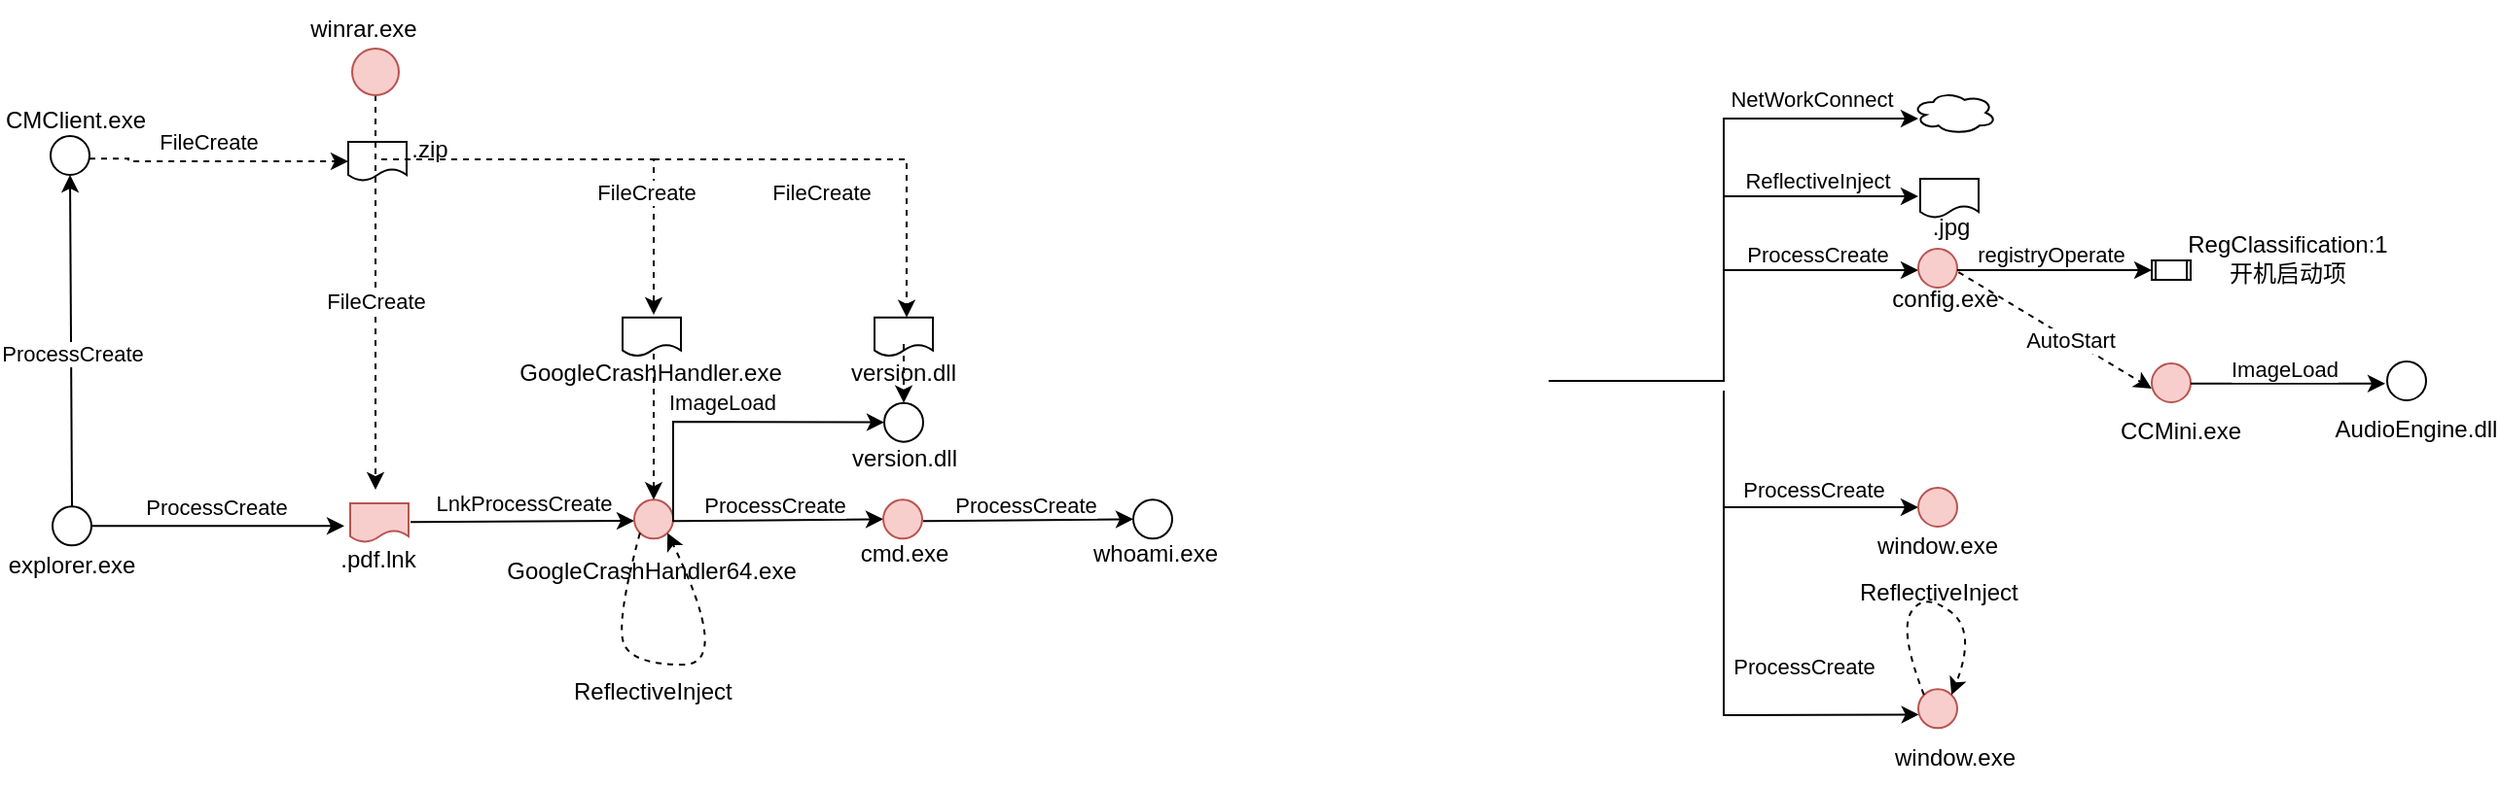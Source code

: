 <mxfile version="24.7.8">
  <diagram name="第 1 页" id="SR7Mx1iXq0hMhCt4xMcP">
    <mxGraphModel dx="1036" dy="457" grid="1" gridSize="10" guides="1" tooltips="1" connect="1" arrows="1" fold="1" page="1" pageScale="1" pageWidth="827" pageHeight="1169" math="0" shadow="0">
      <root>
        <mxCell id="0" />
        <mxCell id="1" parent="0" />
        <mxCell id="mIczdSF7pU9idGy3gyyG-1" value="" style="ellipse;whiteSpace=wrap;html=1;aspect=fixed;" vertex="1" parent="1">
          <mxGeometry x="141" y="358.67" width="20" height="20" as="geometry" />
        </mxCell>
        <mxCell id="mIczdSF7pU9idGy3gyyG-2" value="" style="endArrow=classic;html=1;rounded=0;exitX=1;exitY=0.5;exitDx=0;exitDy=0;" edge="1" parent="1" source="mIczdSF7pU9idGy3gyyG-1">
          <mxGeometry width="50" height="50" relative="1" as="geometry">
            <mxPoint x="391" y="353.67" as="sourcePoint" />
            <mxPoint x="291" y="368.67" as="targetPoint" />
          </mxGeometry>
        </mxCell>
        <mxCell id="mIczdSF7pU9idGy3gyyG-3" value="ProcessCreate" style="edgeLabel;html=1;align=center;verticalAlign=middle;resizable=0;points=[];" vertex="1" connectable="0" parent="mIczdSF7pU9idGy3gyyG-2">
          <mxGeometry x="-0.16" y="3" relative="1" as="geometry">
            <mxPoint x="9" y="-7" as="offset" />
          </mxGeometry>
        </mxCell>
        <mxCell id="mIczdSF7pU9idGy3gyyG-5" value="" style="endArrow=classic;html=1;rounded=0;entryX=0;entryY=0.5;entryDx=0;entryDy=0;" edge="1" parent="1" target="mIczdSF7pU9idGy3gyyG-9">
          <mxGeometry width="50" height="50" relative="1" as="geometry">
            <mxPoint x="1000" y="299" as="sourcePoint" />
            <mxPoint x="1048" y="449" as="targetPoint" />
            <Array as="points">
              <mxPoint x="1000" y="359" />
            </Array>
          </mxGeometry>
        </mxCell>
        <mxCell id="mIczdSF7pU9idGy3gyyG-6" value="ProcessCreate" style="edgeLabel;html=1;align=center;verticalAlign=middle;resizable=0;points=[];" vertex="1" connectable="0" parent="mIczdSF7pU9idGy3gyyG-5">
          <mxGeometry x="-0.16" y="3" relative="1" as="geometry">
            <mxPoint x="39" y="-6" as="offset" />
          </mxGeometry>
        </mxCell>
        <mxCell id="mIczdSF7pU9idGy3gyyG-7" value="explorer.exe" style="text;strokeColor=none;align=center;fillColor=none;html=1;verticalAlign=middle;whiteSpace=wrap;rounded=0;" vertex="1" parent="1">
          <mxGeometry x="121" y="373.67" width="60" height="30" as="geometry" />
        </mxCell>
        <mxCell id="mIczdSF7pU9idGy3gyyG-9" value="" style="ellipse;whiteSpace=wrap;html=1;aspect=fixed;fillColor=#f8cecc;strokeColor=#b85450;" vertex="1" parent="1">
          <mxGeometry x="1100" y="349" width="20" height="20" as="geometry" />
        </mxCell>
        <mxCell id="mIczdSF7pU9idGy3gyyG-10" value="window.exe" style="text;strokeColor=none;align=center;fillColor=none;html=1;verticalAlign=middle;whiteSpace=wrap;rounded=0;" vertex="1" parent="1">
          <mxGeometry x="1080" y="364" width="60" height="30" as="geometry" />
        </mxCell>
        <mxCell id="mIczdSF7pU9idGy3gyyG-11" value="" style="endArrow=classic;html=1;rounded=0;exitX=0.5;exitY=0;exitDx=0;exitDy=0;entryX=0.5;entryY=1;entryDx=0;entryDy=0;" edge="1" parent="1" source="mIczdSF7pU9idGy3gyyG-1" target="mIczdSF7pU9idGy3gyyG-13">
          <mxGeometry width="50" height="50" relative="1" as="geometry">
            <mxPoint x="150" y="274.17" as="sourcePoint" />
            <mxPoint x="150" y="190" as="targetPoint" />
          </mxGeometry>
        </mxCell>
        <mxCell id="mIczdSF7pU9idGy3gyyG-12" value="ProcessCreate" style="edgeLabel;html=1;align=center;verticalAlign=middle;resizable=0;points=[];" vertex="1" connectable="0" parent="mIczdSF7pU9idGy3gyyG-11">
          <mxGeometry x="-0.16" y="3" relative="1" as="geometry">
            <mxPoint x="3" y="-7" as="offset" />
          </mxGeometry>
        </mxCell>
        <mxCell id="mIczdSF7pU9idGy3gyyG-13" value="" style="ellipse;whiteSpace=wrap;html=1;aspect=fixed;" vertex="1" parent="1">
          <mxGeometry x="140" y="168" width="20" height="20" as="geometry" />
        </mxCell>
        <mxCell id="mIczdSF7pU9idGy3gyyG-14" value="CMClient.exe" style="text;strokeColor=none;align=center;fillColor=none;html=1;verticalAlign=middle;whiteSpace=wrap;rounded=0;" vertex="1" parent="1">
          <mxGeometry x="123" y="145" width="60" height="30" as="geometry" />
        </mxCell>
        <mxCell id="mIczdSF7pU9idGy3gyyG-15" value="" style="endArrow=classic;html=1;rounded=0;exitX=1;exitY=0.5;exitDx=0;exitDy=0;edgeStyle=elbowEdgeStyle;dashed=1;entryX=0;entryY=0.5;entryDx=0;entryDy=0;" edge="1" parent="1" target="mIczdSF7pU9idGy3gyyG-17">
          <mxGeometry width="50" height="50" relative="1" as="geometry">
            <mxPoint x="160" y="179.58" as="sourcePoint" />
            <mxPoint x="210" y="120" as="targetPoint" />
            <Array as="points">
              <mxPoint x="180" y="180" />
            </Array>
          </mxGeometry>
        </mxCell>
        <mxCell id="mIczdSF7pU9idGy3gyyG-16" value="FileCreate" style="edgeLabel;html=1;align=center;verticalAlign=middle;resizable=0;points=[];" vertex="1" connectable="0" parent="mIczdSF7pU9idGy3gyyG-15">
          <mxGeometry x="-0.16" y="3" relative="1" as="geometry">
            <mxPoint x="6" y="-7" as="offset" />
          </mxGeometry>
        </mxCell>
        <mxCell id="mIczdSF7pU9idGy3gyyG-17" value="" style="shape=document;whiteSpace=wrap;html=1;boundedLbl=1;" vertex="1" parent="1">
          <mxGeometry x="293" y="171" width="30" height="20" as="geometry" />
        </mxCell>
        <mxCell id="mIczdSF7pU9idGy3gyyG-18" value=".zip" style="text;strokeColor=none;align=center;fillColor=none;html=1;verticalAlign=middle;whiteSpace=wrap;rounded=0;" vertex="1" parent="1">
          <mxGeometry x="305" y="160" width="60" height="30" as="geometry" />
        </mxCell>
        <mxCell id="mIczdSF7pU9idGy3gyyG-19" value="" style="endArrow=classic;html=1;rounded=0;exitX=0.5;exitY=1;exitDx=0;exitDy=0;edgeStyle=elbowEdgeStyle;dashed=1;" edge="1" parent="1" source="mIczdSF7pU9idGy3gyyG-21">
          <mxGeometry width="50" height="50" relative="1" as="geometry">
            <mxPoint x="241.34" y="194.66" as="sourcePoint" />
            <mxPoint x="307" y="350" as="targetPoint" />
            <Array as="points">
              <mxPoint x="307" y="212" />
            </Array>
          </mxGeometry>
        </mxCell>
        <mxCell id="mIczdSF7pU9idGy3gyyG-20" value="FileCreate" style="edgeLabel;html=1;align=center;verticalAlign=middle;resizable=0;points=[];" vertex="1" connectable="0" parent="mIczdSF7pU9idGy3gyyG-19">
          <mxGeometry x="-0.16" y="3" relative="1" as="geometry">
            <mxPoint x="-3" y="20" as="offset" />
          </mxGeometry>
        </mxCell>
        <mxCell id="mIczdSF7pU9idGy3gyyG-21" value="" style="ellipse;whiteSpace=wrap;html=1;aspect=fixed;fillColor=#f8cecc;strokeColor=#b85450;" vertex="1" parent="1">
          <mxGeometry x="295" y="123" width="24" height="24" as="geometry" />
        </mxCell>
        <mxCell id="mIczdSF7pU9idGy3gyyG-22" value="winrar.exe" style="text;strokeColor=none;align=center;fillColor=none;html=1;verticalAlign=middle;whiteSpace=wrap;rounded=0;" vertex="1" parent="1">
          <mxGeometry x="271" y="98" width="60" height="30" as="geometry" />
        </mxCell>
        <mxCell id="mIczdSF7pU9idGy3gyyG-23" value="" style="endArrow=classic;html=1;rounded=0;entryX=0.339;entryY=-0.066;entryDx=0;entryDy=0;entryPerimeter=0;" edge="1" parent="1">
          <mxGeometry width="50" height="50" relative="1" as="geometry">
            <mxPoint x="1000" y="359" as="sourcePoint" />
            <mxPoint x="1100.34" y="465.69" as="targetPoint" />
            <Array as="points">
              <mxPoint x="1000" y="466" />
            </Array>
          </mxGeometry>
        </mxCell>
        <mxCell id="mIczdSF7pU9idGy3gyyG-24" value="ProcessCreate" style="edgeLabel;html=1;align=center;verticalAlign=middle;resizable=0;points=[];" vertex="1" connectable="0" parent="mIczdSF7pU9idGy3gyyG-23">
          <mxGeometry x="-0.16" y="3" relative="1" as="geometry">
            <mxPoint x="38" y="-5" as="offset" />
          </mxGeometry>
        </mxCell>
        <mxCell id="mIczdSF7pU9idGy3gyyG-25" value="" style="endArrow=classic;html=1;rounded=0;exitX=1;exitY=0.5;exitDx=0;exitDy=0;" edge="1" parent="1">
          <mxGeometry width="50" height="50" relative="1" as="geometry">
            <mxPoint x="910" y="294" as="sourcePoint" />
            <mxPoint x="1100" y="159" as="targetPoint" />
            <Array as="points">
              <mxPoint x="1000" y="294" />
              <mxPoint x="1000" y="159" />
            </Array>
          </mxGeometry>
        </mxCell>
        <mxCell id="mIczdSF7pU9idGy3gyyG-26" value="NetWorkConnect" style="edgeLabel;html=1;align=center;verticalAlign=middle;resizable=0;points=[];" vertex="1" connectable="0" parent="mIczdSF7pU9idGy3gyyG-25">
          <mxGeometry x="0.083" y="3" relative="1" as="geometry">
            <mxPoint x="48" y="-59" as="offset" />
          </mxGeometry>
        </mxCell>
        <mxCell id="mIczdSF7pU9idGy3gyyG-27" value="" style="ellipse;shape=cloud;whiteSpace=wrap;html=1;" vertex="1" parent="1">
          <mxGeometry x="1097" y="145" width="43" height="22" as="geometry" />
        </mxCell>
        <mxCell id="mIczdSF7pU9idGy3gyyG-28" value="" style="endArrow=classic;html=1;rounded=0;" edge="1" parent="1">
          <mxGeometry width="50" height="50" relative="1" as="geometry">
            <mxPoint x="1000" y="199" as="sourcePoint" />
            <mxPoint x="1100" y="199" as="targetPoint" />
          </mxGeometry>
        </mxCell>
        <mxCell id="mIczdSF7pU9idGy3gyyG-29" value="ReflectiveInject" style="edgeLabel;html=1;align=center;verticalAlign=middle;resizable=0;points=[];" vertex="1" connectable="0" parent="mIczdSF7pU9idGy3gyyG-28">
          <mxGeometry x="0.152" y="-2" relative="1" as="geometry">
            <mxPoint x="-10" y="-10" as="offset" />
          </mxGeometry>
        </mxCell>
        <mxCell id="mIczdSF7pU9idGy3gyyG-30" value="" style="shape=document;whiteSpace=wrap;html=1;boundedLbl=1;" vertex="1" parent="1">
          <mxGeometry x="1101" y="190" width="30" height="20" as="geometry" />
        </mxCell>
        <mxCell id="mIczdSF7pU9idGy3gyyG-31" value=".jpg" style="text;strokeColor=none;align=center;fillColor=none;html=1;verticalAlign=middle;whiteSpace=wrap;rounded=0;" vertex="1" parent="1">
          <mxGeometry x="1087" y="200" width="60" height="30" as="geometry" />
        </mxCell>
        <mxCell id="mIczdSF7pU9idGy3gyyG-32" value="" style="endArrow=classic;html=1;rounded=0;" edge="1" parent="1">
          <mxGeometry width="50" height="50" relative="1" as="geometry">
            <mxPoint x="1000" y="237" as="sourcePoint" />
            <mxPoint x="1100" y="237" as="targetPoint" />
          </mxGeometry>
        </mxCell>
        <mxCell id="mIczdSF7pU9idGy3gyyG-33" value="ProcessCreate" style="edgeLabel;html=1;align=center;verticalAlign=middle;resizable=0;points=[];" vertex="1" connectable="0" parent="mIczdSF7pU9idGy3gyyG-32">
          <mxGeometry x="0.152" y="-2" relative="1" as="geometry">
            <mxPoint x="-10" y="-10" as="offset" />
          </mxGeometry>
        </mxCell>
        <mxCell id="mIczdSF7pU9idGy3gyyG-34" value="config.exe" style="text;strokeColor=none;align=center;fillColor=none;html=1;verticalAlign=middle;whiteSpace=wrap;rounded=0;" vertex="1" parent="1">
          <mxGeometry x="1084" y="237" width="60" height="30" as="geometry" />
        </mxCell>
        <mxCell id="mIczdSF7pU9idGy3gyyG-35" value="" style="ellipse;whiteSpace=wrap;html=1;aspect=fixed;fillColor=#f8cecc;strokeColor=#b85450;" vertex="1" parent="1">
          <mxGeometry x="1100" y="226" width="20" height="20" as="geometry" />
        </mxCell>
        <mxCell id="mIczdSF7pU9idGy3gyyG-36" value="" style="endArrow=classic;html=1;rounded=0;" edge="1" parent="1">
          <mxGeometry width="50" height="50" relative="1" as="geometry">
            <mxPoint x="1120" y="237" as="sourcePoint" />
            <mxPoint x="1220" y="237" as="targetPoint" />
          </mxGeometry>
        </mxCell>
        <mxCell id="mIczdSF7pU9idGy3gyyG-37" value="registryOperate" style="edgeLabel;html=1;align=center;verticalAlign=middle;resizable=0;points=[];" vertex="1" connectable="0" parent="mIczdSF7pU9idGy3gyyG-36">
          <mxGeometry x="0.152" y="-2" relative="1" as="geometry">
            <mxPoint x="-10" y="-10" as="offset" />
          </mxGeometry>
        </mxCell>
        <mxCell id="mIczdSF7pU9idGy3gyyG-38" value="RegClassification:1&lt;br&gt;开机启动项" style="text;strokeColor=none;align=center;fillColor=none;html=1;verticalAlign=middle;whiteSpace=wrap;rounded=0;" vertex="1" parent="1">
          <mxGeometry x="1252" y="216" width="76" height="30" as="geometry" />
        </mxCell>
        <mxCell id="mIczdSF7pU9idGy3gyyG-39" value="" style="shape=process;whiteSpace=wrap;html=1;backgroundOutline=1;" vertex="1" parent="1">
          <mxGeometry x="1220" y="232" width="20" height="10" as="geometry" />
        </mxCell>
        <mxCell id="mIczdSF7pU9idGy3gyyG-40" value="" style="endArrow=classic;html=1;rounded=0;exitX=0.611;exitY=0.035;exitDx=0;exitDy=0;exitPerimeter=0;dashed=1;" edge="1" parent="1" source="mIczdSF7pU9idGy3gyyG-34">
          <mxGeometry width="50" height="50" relative="1" as="geometry">
            <mxPoint x="1120" y="298" as="sourcePoint" />
            <mxPoint x="1220" y="298" as="targetPoint" />
          </mxGeometry>
        </mxCell>
        <mxCell id="mIczdSF7pU9idGy3gyyG-41" value="AutoStart" style="edgeLabel;html=1;align=center;verticalAlign=middle;resizable=0;points=[];" vertex="1" connectable="0" parent="mIczdSF7pU9idGy3gyyG-40">
          <mxGeometry x="0.152" y="-2" relative="1" as="geometry">
            <mxPoint x="1" y="-2" as="offset" />
          </mxGeometry>
        </mxCell>
        <mxCell id="mIczdSF7pU9idGy3gyyG-42" value="CCMini.exe" style="text;strokeColor=none;align=center;fillColor=none;html=1;verticalAlign=middle;whiteSpace=wrap;rounded=0;" vertex="1" parent="1">
          <mxGeometry x="1197" y="305" width="76" height="30" as="geometry" />
        </mxCell>
        <mxCell id="mIczdSF7pU9idGy3gyyG-43" value="" style="ellipse;whiteSpace=wrap;html=1;aspect=fixed;fillColor=#f8cecc;strokeColor=#b85450;" vertex="1" parent="1">
          <mxGeometry x="1220" y="285" width="20" height="20" as="geometry" />
        </mxCell>
        <mxCell id="mIczdSF7pU9idGy3gyyG-44" value="" style="endArrow=classic;html=1;rounded=0;" edge="1" parent="1">
          <mxGeometry width="50" height="50" relative="1" as="geometry">
            <mxPoint x="1240" y="295.43" as="sourcePoint" />
            <mxPoint x="1340" y="295.43" as="targetPoint" />
          </mxGeometry>
        </mxCell>
        <mxCell id="mIczdSF7pU9idGy3gyyG-45" value="ImageLoad" style="edgeLabel;html=1;align=center;verticalAlign=middle;resizable=0;points=[];" vertex="1" connectable="0" parent="mIczdSF7pU9idGy3gyyG-44">
          <mxGeometry x="0.152" y="-2" relative="1" as="geometry">
            <mxPoint x="-10" y="-10" as="offset" />
          </mxGeometry>
        </mxCell>
        <mxCell id="mIczdSF7pU9idGy3gyyG-46" value="AudioEngine.dll" style="text;strokeColor=none;align=center;fillColor=none;html=1;verticalAlign=middle;whiteSpace=wrap;rounded=0;" vertex="1" parent="1">
          <mxGeometry x="1318" y="304" width="76" height="30" as="geometry" />
        </mxCell>
        <mxCell id="mIczdSF7pU9idGy3gyyG-47" value="" style="ellipse;whiteSpace=wrap;html=1;aspect=fixed;" vertex="1" parent="1">
          <mxGeometry x="1341" y="284" width="20" height="20" as="geometry" />
        </mxCell>
        <mxCell id="mIczdSF7pU9idGy3gyyG-48" value="" style="ellipse;whiteSpace=wrap;html=1;aspect=fixed;fillColor=#f8cecc;strokeColor=#b85450;" vertex="1" parent="1">
          <mxGeometry x="1100" y="452.67" width="20" height="20" as="geometry" />
        </mxCell>
        <mxCell id="mIczdSF7pU9idGy3gyyG-49" value="window.exe" style="text;strokeColor=none;align=center;fillColor=none;html=1;verticalAlign=middle;whiteSpace=wrap;rounded=0;" vertex="1" parent="1">
          <mxGeometry x="1088.5" y="472.67" width="60" height="30" as="geometry" />
        </mxCell>
        <mxCell id="mIczdSF7pU9idGy3gyyG-50" value="" style="curved=1;endArrow=classic;html=1;rounded=0;exitX=0;exitY=0;exitDx=0;exitDy=0;entryX=1;entryY=0;entryDx=0;entryDy=0;dashed=1;" edge="1" parent="1" source="mIczdSF7pU9idGy3gyyG-48" target="mIczdSF7pU9idGy3gyyG-48">
          <mxGeometry width="50" height="50" relative="1" as="geometry">
            <mxPoint x="1070" y="412.67" as="sourcePoint" />
            <mxPoint x="1120" y="362.67" as="targetPoint" />
            <Array as="points">
              <mxPoint x="1090" y="422.67" />
              <mxPoint x="1103" y="402.67" />
              <mxPoint x="1130" y="422.67" />
            </Array>
          </mxGeometry>
        </mxCell>
        <mxCell id="mIczdSF7pU9idGy3gyyG-51" value="ReflectiveInject" style="text;whiteSpace=wrap;" vertex="1" parent="1">
          <mxGeometry x="1068" y="388.67" width="90" height="20" as="geometry" />
        </mxCell>
        <mxCell id="mIczdSF7pU9idGy3gyyG-52" value="" style="shape=document;whiteSpace=wrap;html=1;boundedLbl=1;fillColor=#f8cecc;strokeColor=#b85450;" vertex="1" parent="1">
          <mxGeometry x="294" y="357" width="30" height="20" as="geometry" />
        </mxCell>
        <mxCell id="mIczdSF7pU9idGy3gyyG-53" value=".pdf.lnk" style="text;strokeColor=none;align=center;fillColor=none;html=1;verticalAlign=middle;whiteSpace=wrap;rounded=0;" vertex="1" parent="1">
          <mxGeometry x="260" y="370.67" width="97" height="30" as="geometry" />
        </mxCell>
        <mxCell id="mIczdSF7pU9idGy3gyyG-74" value="" style="endArrow=classic;html=1;rounded=0;edgeStyle=elbowEdgeStyle;dashed=1;" edge="1" parent="1">
          <mxGeometry width="50" height="50" relative="1" as="geometry">
            <mxPoint x="310" y="180" as="sourcePoint" />
            <mxPoint x="450" y="260" as="targetPoint" />
            <Array as="points">
              <mxPoint x="450" y="180" />
            </Array>
          </mxGeometry>
        </mxCell>
        <mxCell id="mIczdSF7pU9idGy3gyyG-75" value="FileCreate" style="edgeLabel;html=1;align=center;verticalAlign=middle;resizable=0;points=[];" vertex="1" connectable="0" parent="mIczdSF7pU9idGy3gyyG-74">
          <mxGeometry x="-0.16" y="3" relative="1" as="geometry">
            <mxPoint x="43" y="20" as="offset" />
          </mxGeometry>
        </mxCell>
        <mxCell id="mIczdSF7pU9idGy3gyyG-76" value="" style="shape=document;whiteSpace=wrap;html=1;boundedLbl=1;" vertex="1" parent="1">
          <mxGeometry x="434" y="261.33" width="30" height="20" as="geometry" />
        </mxCell>
        <mxCell id="mIczdSF7pU9idGy3gyyG-77" value="GoogleCrashHandler.exe" style="text;strokeColor=none;align=center;fillColor=none;html=1;verticalAlign=middle;whiteSpace=wrap;rounded=0;" vertex="1" parent="1">
          <mxGeometry x="400" y="275" width="97" height="30" as="geometry" />
        </mxCell>
        <mxCell id="mIczdSF7pU9idGy3gyyG-82" value="" style="endArrow=classic;html=1;rounded=0;edgeStyle=elbowEdgeStyle;dashed=1;" edge="1" parent="1">
          <mxGeometry width="50" height="50" relative="1" as="geometry">
            <mxPoint x="450" y="180" as="sourcePoint" />
            <mxPoint x="580" y="261.33" as="targetPoint" />
            <Array as="points">
              <mxPoint x="580" y="181.33" />
            </Array>
          </mxGeometry>
        </mxCell>
        <mxCell id="mIczdSF7pU9idGy3gyyG-83" value="FileCreate" style="edgeLabel;html=1;align=center;verticalAlign=middle;resizable=0;points=[];" vertex="1" connectable="0" parent="mIczdSF7pU9idGy3gyyG-82">
          <mxGeometry x="-0.16" y="3" relative="1" as="geometry">
            <mxPoint x="-3" y="20" as="offset" />
          </mxGeometry>
        </mxCell>
        <mxCell id="mIczdSF7pU9idGy3gyyG-84" value="" style="shape=document;whiteSpace=wrap;html=1;boundedLbl=1;" vertex="1" parent="1">
          <mxGeometry x="563.5" y="261.33" width="30" height="20" as="geometry" />
        </mxCell>
        <mxCell id="mIczdSF7pU9idGy3gyyG-85" value="version.dll" style="text;strokeColor=none;align=center;fillColor=none;html=1;verticalAlign=middle;whiteSpace=wrap;rounded=0;" vertex="1" parent="1">
          <mxGeometry x="530" y="275" width="97" height="30" as="geometry" />
        </mxCell>
        <mxCell id="mIczdSF7pU9idGy3gyyG-88" value="" style="endArrow=classic;html=1;rounded=0;exitX=1;exitY=0.5;exitDx=0;exitDy=0;" edge="1" parent="1">
          <mxGeometry width="50" height="50" relative="1" as="geometry">
            <mxPoint x="325" y="366.67" as="sourcePoint" />
            <mxPoint x="440" y="366" as="targetPoint" />
          </mxGeometry>
        </mxCell>
        <mxCell id="mIczdSF7pU9idGy3gyyG-89" value="LnkProcessCreate" style="edgeLabel;html=1;align=center;verticalAlign=middle;resizable=0;points=[];" vertex="1" connectable="0" parent="mIczdSF7pU9idGy3gyyG-88">
          <mxGeometry x="-0.16" y="3" relative="1" as="geometry">
            <mxPoint x="9" y="-7" as="offset" />
          </mxGeometry>
        </mxCell>
        <mxCell id="mIczdSF7pU9idGy3gyyG-90" value="" style="ellipse;whiteSpace=wrap;html=1;aspect=fixed;fillColor=#f8cecc;strokeColor=#b85450;" vertex="1" parent="1">
          <mxGeometry x="440" y="355.17" width="20" height="20" as="geometry" />
        </mxCell>
        <mxCell id="mIczdSF7pU9idGy3gyyG-92" value="" style="endArrow=classic;html=1;rounded=0;entryX=0.5;entryY=0;entryDx=0;entryDy=0;dashed=1;" edge="1" parent="1" target="mIczdSF7pU9idGy3gyyG-90">
          <mxGeometry width="50" height="50" relative="1" as="geometry">
            <mxPoint x="450" y="280" as="sourcePoint" />
            <mxPoint x="590" y="319.5" as="targetPoint" />
          </mxGeometry>
        </mxCell>
        <mxCell id="mIczdSF7pU9idGy3gyyG-101" value="" style="endArrow=classic;html=1;rounded=0;exitX=1;exitY=0.5;exitDx=0;exitDy=0;entryX=0;entryY=0.5;entryDx=0;entryDy=0;" edge="1" parent="1" target="mIczdSF7pU9idGy3gyyG-103">
          <mxGeometry width="50" height="50" relative="1" as="geometry">
            <mxPoint x="460" y="366.5" as="sourcePoint" />
            <mxPoint x="575" y="365.83" as="targetPoint" />
            <Array as="points">
              <mxPoint x="460" y="315" />
            </Array>
          </mxGeometry>
        </mxCell>
        <mxCell id="mIczdSF7pU9idGy3gyyG-102" value="ImageLoad" style="edgeLabel;html=1;align=center;verticalAlign=middle;resizable=0;points=[];" vertex="1" connectable="0" parent="mIczdSF7pU9idGy3gyyG-101">
          <mxGeometry x="-0.16" y="3" relative="1" as="geometry">
            <mxPoint x="9" y="-7" as="offset" />
          </mxGeometry>
        </mxCell>
        <mxCell id="mIczdSF7pU9idGy3gyyG-103" value="" style="ellipse;whiteSpace=wrap;html=1;aspect=fixed;" vertex="1" parent="1">
          <mxGeometry x="568.5" y="305.33" width="20" height="20" as="geometry" />
        </mxCell>
        <mxCell id="mIczdSF7pU9idGy3gyyG-104" value="version.dll" style="text;strokeColor=none;align=center;fillColor=none;html=1;verticalAlign=middle;whiteSpace=wrap;rounded=0;" vertex="1" parent="1">
          <mxGeometry x="548.5" y="319.0" width="60" height="30" as="geometry" />
        </mxCell>
        <mxCell id="mIczdSF7pU9idGy3gyyG-105" value="" style="endArrow=classic;html=1;rounded=0;entryX=0.5;entryY=0;entryDx=0;entryDy=0;dashed=1;exitX=0.5;exitY=0;exitDx=0;exitDy=0;" edge="1" parent="1" target="mIczdSF7pU9idGy3gyyG-103" source="mIczdSF7pU9idGy3gyyG-85">
          <mxGeometry width="50" height="50" relative="1" as="geometry">
            <mxPoint x="585" y="279.83" as="sourcePoint" />
            <mxPoint x="725" y="319.33" as="targetPoint" />
          </mxGeometry>
        </mxCell>
        <mxCell id="mIczdSF7pU9idGy3gyyG-107" value="" style="endArrow=classic;html=1;rounded=0;entryX=0;entryY=0.5;entryDx=0;entryDy=0;" edge="1" parent="1" target="mIczdSF7pU9idGy3gyyG-110">
          <mxGeometry width="50" height="50" relative="1" as="geometry">
            <mxPoint x="460" y="366.17" as="sourcePoint" />
            <mxPoint x="560" y="366.17" as="targetPoint" />
          </mxGeometry>
        </mxCell>
        <mxCell id="mIczdSF7pU9idGy3gyyG-108" value="ProcessCreate" style="edgeLabel;html=1;align=center;verticalAlign=middle;resizable=0;points=[];" vertex="1" connectable="0" parent="mIczdSF7pU9idGy3gyyG-107">
          <mxGeometry x="0.152" y="-2" relative="1" as="geometry">
            <mxPoint x="-10" y="-10" as="offset" />
          </mxGeometry>
        </mxCell>
        <mxCell id="mIczdSF7pU9idGy3gyyG-109" value="cmd.exe" style="text;strokeColor=none;align=center;fillColor=none;html=1;verticalAlign=middle;whiteSpace=wrap;rounded=0;" vertex="1" parent="1">
          <mxGeometry x="549" y="368.17" width="60" height="30" as="geometry" />
        </mxCell>
        <mxCell id="mIczdSF7pU9idGy3gyyG-110" value="" style="ellipse;whiteSpace=wrap;html=1;aspect=fixed;fillColor=#f8cecc;strokeColor=#b85450;" vertex="1" parent="1">
          <mxGeometry x="568" y="355.17" width="20" height="20" as="geometry" />
        </mxCell>
        <mxCell id="mIczdSF7pU9idGy3gyyG-111" value="" style="endArrow=classic;html=1;rounded=0;entryX=0;entryY=0.5;entryDx=0;entryDy=0;" edge="1" parent="1" target="mIczdSF7pU9idGy3gyyG-114">
          <mxGeometry width="50" height="50" relative="1" as="geometry">
            <mxPoint x="588.5" y="366.17" as="sourcePoint" />
            <mxPoint x="688.5" y="366.17" as="targetPoint" />
          </mxGeometry>
        </mxCell>
        <mxCell id="mIczdSF7pU9idGy3gyyG-112" value="ProcessCreate" style="edgeLabel;html=1;align=center;verticalAlign=middle;resizable=0;points=[];" vertex="1" connectable="0" parent="mIczdSF7pU9idGy3gyyG-111">
          <mxGeometry x="0.152" y="-2" relative="1" as="geometry">
            <mxPoint x="-10" y="-10" as="offset" />
          </mxGeometry>
        </mxCell>
        <mxCell id="mIczdSF7pU9idGy3gyyG-113" value="whoami.exe" style="text;strokeColor=none;align=center;fillColor=none;html=1;verticalAlign=middle;whiteSpace=wrap;rounded=0;" vertex="1" parent="1">
          <mxGeometry x="677.5" y="368.17" width="60" height="30" as="geometry" />
        </mxCell>
        <mxCell id="mIczdSF7pU9idGy3gyyG-114" value="" style="ellipse;whiteSpace=wrap;html=1;aspect=fixed;" vertex="1" parent="1">
          <mxGeometry x="696.5" y="355.17" width="20" height="20" as="geometry" />
        </mxCell>
        <mxCell id="mIczdSF7pU9idGy3gyyG-115" value="" style="curved=1;endArrow=classic;html=1;rounded=0;exitX=0;exitY=1;exitDx=0;exitDy=0;entryX=1;entryY=1;entryDx=0;entryDy=0;dashed=1;" edge="1" parent="1" source="mIczdSF7pU9idGy3gyyG-90" target="mIczdSF7pU9idGy3gyyG-90">
          <mxGeometry width="50" height="50" relative="1" as="geometry">
            <mxPoint x="447" y="452.67" as="sourcePoint" />
            <mxPoint x="497" y="402.67" as="targetPoint" />
            <Array as="points">
              <mxPoint x="430" y="420" />
              <mxPoint x="440" y="440" />
              <mxPoint x="490" y="440" />
            </Array>
          </mxGeometry>
        </mxCell>
        <mxCell id="mIczdSF7pU9idGy3gyyG-118" value="ReflectiveInject" style="text;whiteSpace=wrap;" vertex="1" parent="1">
          <mxGeometry x="407" y="440" width="90" height="20" as="geometry" />
        </mxCell>
        <mxCell id="mIczdSF7pU9idGy3gyyG-91" value="GoogleCrashHandler64.exe" style="text;strokeColor=none;align=center;fillColor=none;html=1;verticalAlign=middle;whiteSpace=wrap;rounded=0;" vertex="1" parent="1">
          <mxGeometry x="418.5" y="377.0" width="60" height="30" as="geometry" />
        </mxCell>
      </root>
    </mxGraphModel>
  </diagram>
</mxfile>
